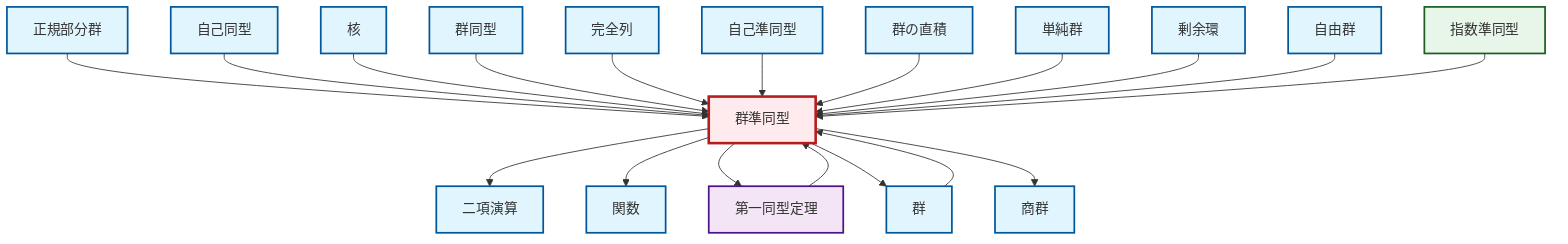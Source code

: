 graph TD
    classDef definition fill:#e1f5fe,stroke:#01579b,stroke-width:2px
    classDef theorem fill:#f3e5f5,stroke:#4a148c,stroke-width:2px
    classDef axiom fill:#fff3e0,stroke:#e65100,stroke-width:2px
    classDef example fill:#e8f5e9,stroke:#1b5e20,stroke-width:2px
    classDef current fill:#ffebee,stroke:#b71c1c,stroke-width:3px
    def-quotient-ring["剰余環"]:::definition
    thm-first-isomorphism["第一同型定理"]:::theorem
    def-exact-sequence["完全列"]:::definition
    def-endomorphism["自己準同型"]:::definition
    def-function["関数"]:::definition
    def-free-group["自由群"]:::definition
    def-simple-group["単純群"]:::definition
    def-binary-operation["二項演算"]:::definition
    def-homomorphism["群準同型"]:::definition
    def-isomorphism["群同型"]:::definition
    def-kernel["核"]:::definition
    def-direct-product["群の直積"]:::definition
    def-normal-subgroup["正規部分群"]:::definition
    ex-exponential-homomorphism["指数準同型"]:::example
    def-quotient-group["商群"]:::definition
    def-group["群"]:::definition
    def-automorphism["自己同型"]:::definition
    def-homomorphism --> def-binary-operation
    def-normal-subgroup --> def-homomorphism
    def-homomorphism --> def-function
    def-automorphism --> def-homomorphism
    def-group --> def-homomorphism
    def-kernel --> def-homomorphism
    def-isomorphism --> def-homomorphism
    def-exact-sequence --> def-homomorphism
    def-homomorphism --> thm-first-isomorphism
    def-homomorphism --> def-group
    def-endomorphism --> def-homomorphism
    def-direct-product --> def-homomorphism
    def-simple-group --> def-homomorphism
    thm-first-isomorphism --> def-homomorphism
    def-quotient-ring --> def-homomorphism
    def-free-group --> def-homomorphism
    def-homomorphism --> def-quotient-group
    ex-exponential-homomorphism --> def-homomorphism
    class def-homomorphism current